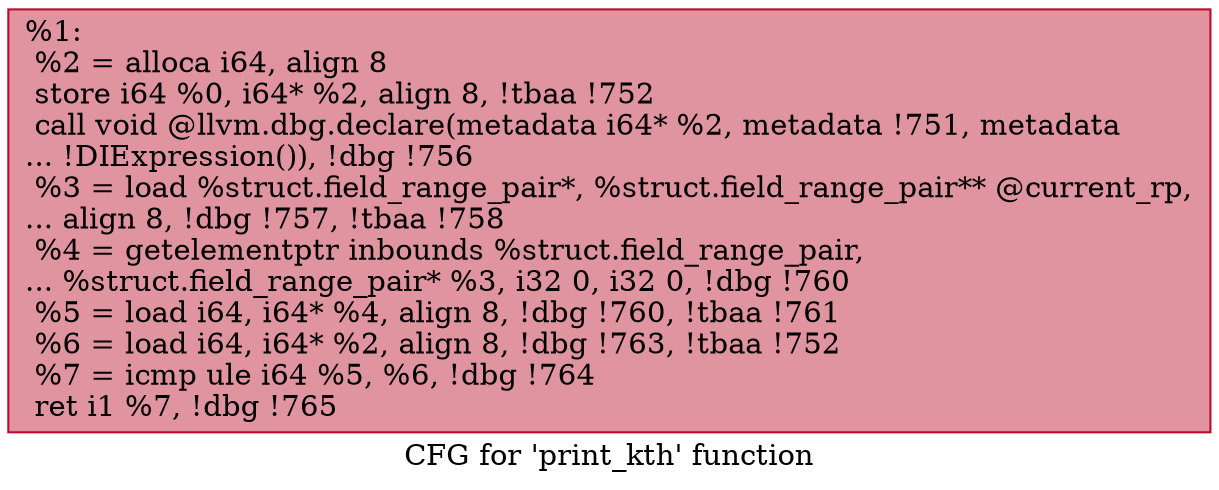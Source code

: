 digraph "CFG for 'print_kth' function" {
	label="CFG for 'print_kth' function";

	Node0x10950f0 [shape=record,color="#b70d28ff", style=filled, fillcolor="#b70d2870",label="{%1:\l  %2 = alloca i64, align 8\l  store i64 %0, i64* %2, align 8, !tbaa !752\l  call void @llvm.dbg.declare(metadata i64* %2, metadata !751, metadata\l... !DIExpression()), !dbg !756\l  %3 = load %struct.field_range_pair*, %struct.field_range_pair** @current_rp,\l... align 8, !dbg !757, !tbaa !758\l  %4 = getelementptr inbounds %struct.field_range_pair,\l... %struct.field_range_pair* %3, i32 0, i32 0, !dbg !760\l  %5 = load i64, i64* %4, align 8, !dbg !760, !tbaa !761\l  %6 = load i64, i64* %2, align 8, !dbg !763, !tbaa !752\l  %7 = icmp ule i64 %5, %6, !dbg !764\l  ret i1 %7, !dbg !765\l}"];
}
